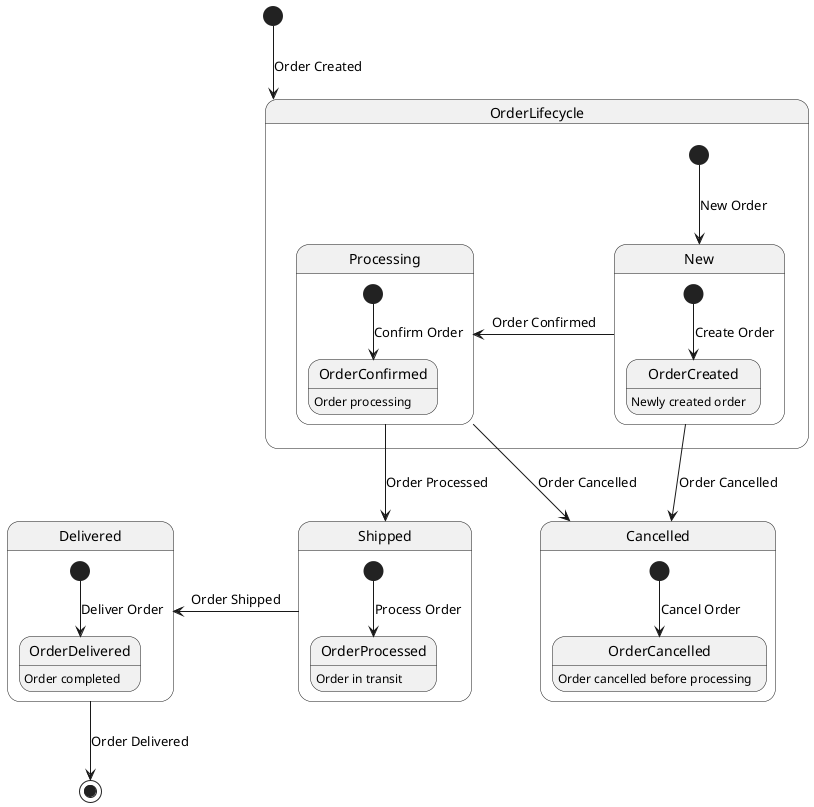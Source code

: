 @startuml
hide empty description

[*] --> OrderLifecycle: Order Created

state OrderLifecycle {
  [*] --> New : New Order
  New -left-> Processing : Order Confirmed
}

state New {
  [*] --> OrderCreated : Create Order
}
OrderCreated : Newly created order

state Processing {
  [*] --> OrderConfirmed : Confirm Order
}
OrderConfirmed : Order processing

state Shipped {
  [*] --> OrderProcessed : Process Order
}
OrderProcessed : Order in transit

state Delivered {
  [*] --> OrderDelivered : Deliver Order
}
OrderDelivered : Order completed

state Cancelled {
  [*] --> OrderCancelled : Cancel Order
}

OrderCancelled : Order cancelled before processing
New --> Cancelled : Order Cancelled
Processing --> Cancelled : Order Cancelled

Processing --> Shipped : Order Processed
Shipped -left-> Delivered : Order Shipped
Delivered --> [*] : Order Delivered

@enduml
